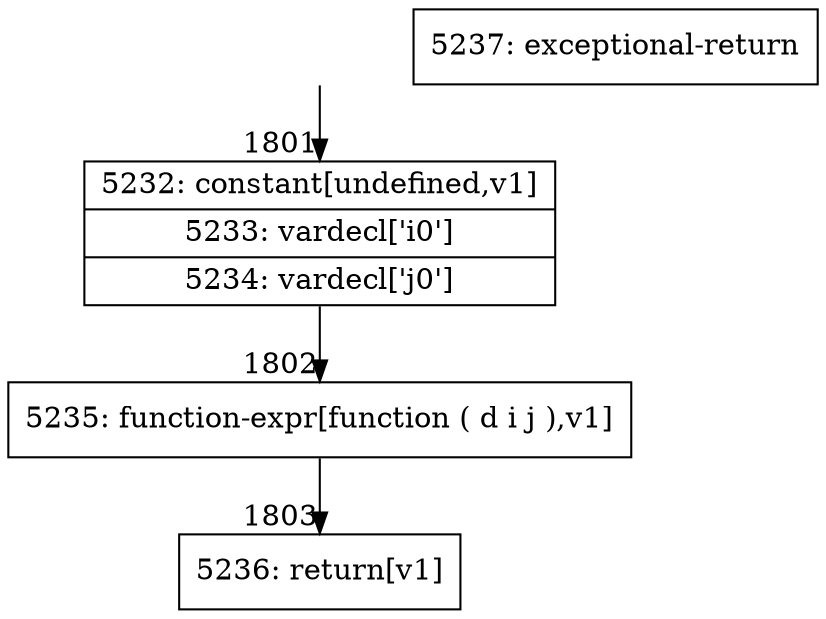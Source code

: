 digraph {
rankdir="TD"
BB_entry175[shape=none,label=""];
BB_entry175 -> BB1801 [tailport=s, headport=n, headlabel="    1801"]
BB1801 [shape=record label="{5232: constant[undefined,v1]|5233: vardecl['i0']|5234: vardecl['j0']}" ] 
BB1801 -> BB1802 [tailport=s, headport=n, headlabel="      1802"]
BB1802 [shape=record label="{5235: function-expr[function ( d i j ),v1]}" ] 
BB1802 -> BB1803 [tailport=s, headport=n, headlabel="      1803"]
BB1803 [shape=record label="{5236: return[v1]}" ] 
BB1804 [shape=record label="{5237: exceptional-return}" ] 
//#$~ 1037
}
